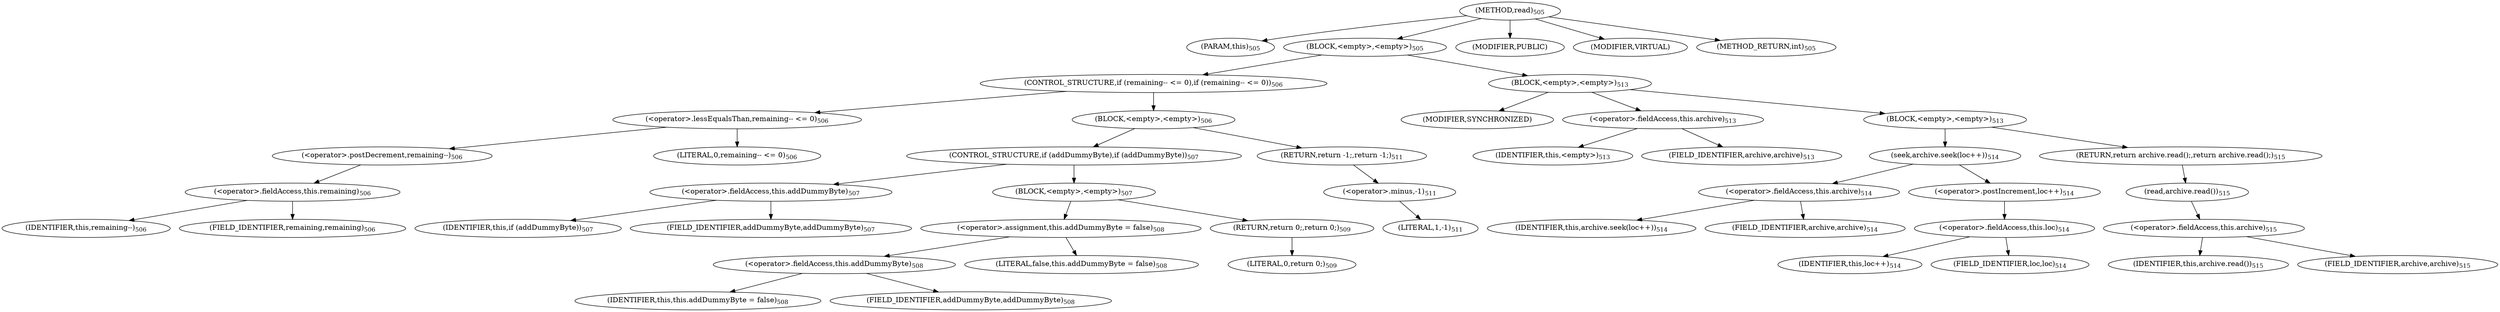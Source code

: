 digraph "read" {  
"1054" [label = <(METHOD,read)<SUB>505</SUB>> ]
"1055" [label = <(PARAM,this)<SUB>505</SUB>> ]
"1056" [label = <(BLOCK,&lt;empty&gt;,&lt;empty&gt;)<SUB>505</SUB>> ]
"1057" [label = <(CONTROL_STRUCTURE,if (remaining-- &lt;= 0),if (remaining-- &lt;= 0))<SUB>506</SUB>> ]
"1058" [label = <(&lt;operator&gt;.lessEqualsThan,remaining-- &lt;= 0)<SUB>506</SUB>> ]
"1059" [label = <(&lt;operator&gt;.postDecrement,remaining--)<SUB>506</SUB>> ]
"1060" [label = <(&lt;operator&gt;.fieldAccess,this.remaining)<SUB>506</SUB>> ]
"1061" [label = <(IDENTIFIER,this,remaining--)<SUB>506</SUB>> ]
"1062" [label = <(FIELD_IDENTIFIER,remaining,remaining)<SUB>506</SUB>> ]
"1063" [label = <(LITERAL,0,remaining-- &lt;= 0)<SUB>506</SUB>> ]
"1064" [label = <(BLOCK,&lt;empty&gt;,&lt;empty&gt;)<SUB>506</SUB>> ]
"1065" [label = <(CONTROL_STRUCTURE,if (addDummyByte),if (addDummyByte))<SUB>507</SUB>> ]
"1066" [label = <(&lt;operator&gt;.fieldAccess,this.addDummyByte)<SUB>507</SUB>> ]
"1067" [label = <(IDENTIFIER,this,if (addDummyByte))<SUB>507</SUB>> ]
"1068" [label = <(FIELD_IDENTIFIER,addDummyByte,addDummyByte)<SUB>507</SUB>> ]
"1069" [label = <(BLOCK,&lt;empty&gt;,&lt;empty&gt;)<SUB>507</SUB>> ]
"1070" [label = <(&lt;operator&gt;.assignment,this.addDummyByte = false)<SUB>508</SUB>> ]
"1071" [label = <(&lt;operator&gt;.fieldAccess,this.addDummyByte)<SUB>508</SUB>> ]
"1072" [label = <(IDENTIFIER,this,this.addDummyByte = false)<SUB>508</SUB>> ]
"1073" [label = <(FIELD_IDENTIFIER,addDummyByte,addDummyByte)<SUB>508</SUB>> ]
"1074" [label = <(LITERAL,false,this.addDummyByte = false)<SUB>508</SUB>> ]
"1075" [label = <(RETURN,return 0;,return 0;)<SUB>509</SUB>> ]
"1076" [label = <(LITERAL,0,return 0;)<SUB>509</SUB>> ]
"1077" [label = <(RETURN,return -1;,return -1;)<SUB>511</SUB>> ]
"1078" [label = <(&lt;operator&gt;.minus,-1)<SUB>511</SUB>> ]
"1079" [label = <(LITERAL,1,-1)<SUB>511</SUB>> ]
"1080" [label = <(BLOCK,&lt;empty&gt;,&lt;empty&gt;)<SUB>513</SUB>> ]
"1081" [label = <(MODIFIER,SYNCHRONIZED)> ]
"1082" [label = <(&lt;operator&gt;.fieldAccess,this.archive)<SUB>513</SUB>> ]
"1083" [label = <(IDENTIFIER,this,&lt;empty&gt;)<SUB>513</SUB>> ]
"1084" [label = <(FIELD_IDENTIFIER,archive,archive)<SUB>513</SUB>> ]
"1085" [label = <(BLOCK,&lt;empty&gt;,&lt;empty&gt;)<SUB>513</SUB>> ]
"1086" [label = <(seek,archive.seek(loc++))<SUB>514</SUB>> ]
"1087" [label = <(&lt;operator&gt;.fieldAccess,this.archive)<SUB>514</SUB>> ]
"1088" [label = <(IDENTIFIER,this,archive.seek(loc++))<SUB>514</SUB>> ]
"1089" [label = <(FIELD_IDENTIFIER,archive,archive)<SUB>514</SUB>> ]
"1090" [label = <(&lt;operator&gt;.postIncrement,loc++)<SUB>514</SUB>> ]
"1091" [label = <(&lt;operator&gt;.fieldAccess,this.loc)<SUB>514</SUB>> ]
"1092" [label = <(IDENTIFIER,this,loc++)<SUB>514</SUB>> ]
"1093" [label = <(FIELD_IDENTIFIER,loc,loc)<SUB>514</SUB>> ]
"1094" [label = <(RETURN,return archive.read();,return archive.read();)<SUB>515</SUB>> ]
"1095" [label = <(read,archive.read())<SUB>515</SUB>> ]
"1096" [label = <(&lt;operator&gt;.fieldAccess,this.archive)<SUB>515</SUB>> ]
"1097" [label = <(IDENTIFIER,this,archive.read())<SUB>515</SUB>> ]
"1098" [label = <(FIELD_IDENTIFIER,archive,archive)<SUB>515</SUB>> ]
"1099" [label = <(MODIFIER,PUBLIC)> ]
"1100" [label = <(MODIFIER,VIRTUAL)> ]
"1101" [label = <(METHOD_RETURN,int)<SUB>505</SUB>> ]
  "1054" -> "1055" 
  "1054" -> "1056" 
  "1054" -> "1099" 
  "1054" -> "1100" 
  "1054" -> "1101" 
  "1056" -> "1057" 
  "1056" -> "1080" 
  "1057" -> "1058" 
  "1057" -> "1064" 
  "1058" -> "1059" 
  "1058" -> "1063" 
  "1059" -> "1060" 
  "1060" -> "1061" 
  "1060" -> "1062" 
  "1064" -> "1065" 
  "1064" -> "1077" 
  "1065" -> "1066" 
  "1065" -> "1069" 
  "1066" -> "1067" 
  "1066" -> "1068" 
  "1069" -> "1070" 
  "1069" -> "1075" 
  "1070" -> "1071" 
  "1070" -> "1074" 
  "1071" -> "1072" 
  "1071" -> "1073" 
  "1075" -> "1076" 
  "1077" -> "1078" 
  "1078" -> "1079" 
  "1080" -> "1081" 
  "1080" -> "1082" 
  "1080" -> "1085" 
  "1082" -> "1083" 
  "1082" -> "1084" 
  "1085" -> "1086" 
  "1085" -> "1094" 
  "1086" -> "1087" 
  "1086" -> "1090" 
  "1087" -> "1088" 
  "1087" -> "1089" 
  "1090" -> "1091" 
  "1091" -> "1092" 
  "1091" -> "1093" 
  "1094" -> "1095" 
  "1095" -> "1096" 
  "1096" -> "1097" 
  "1096" -> "1098" 
}
